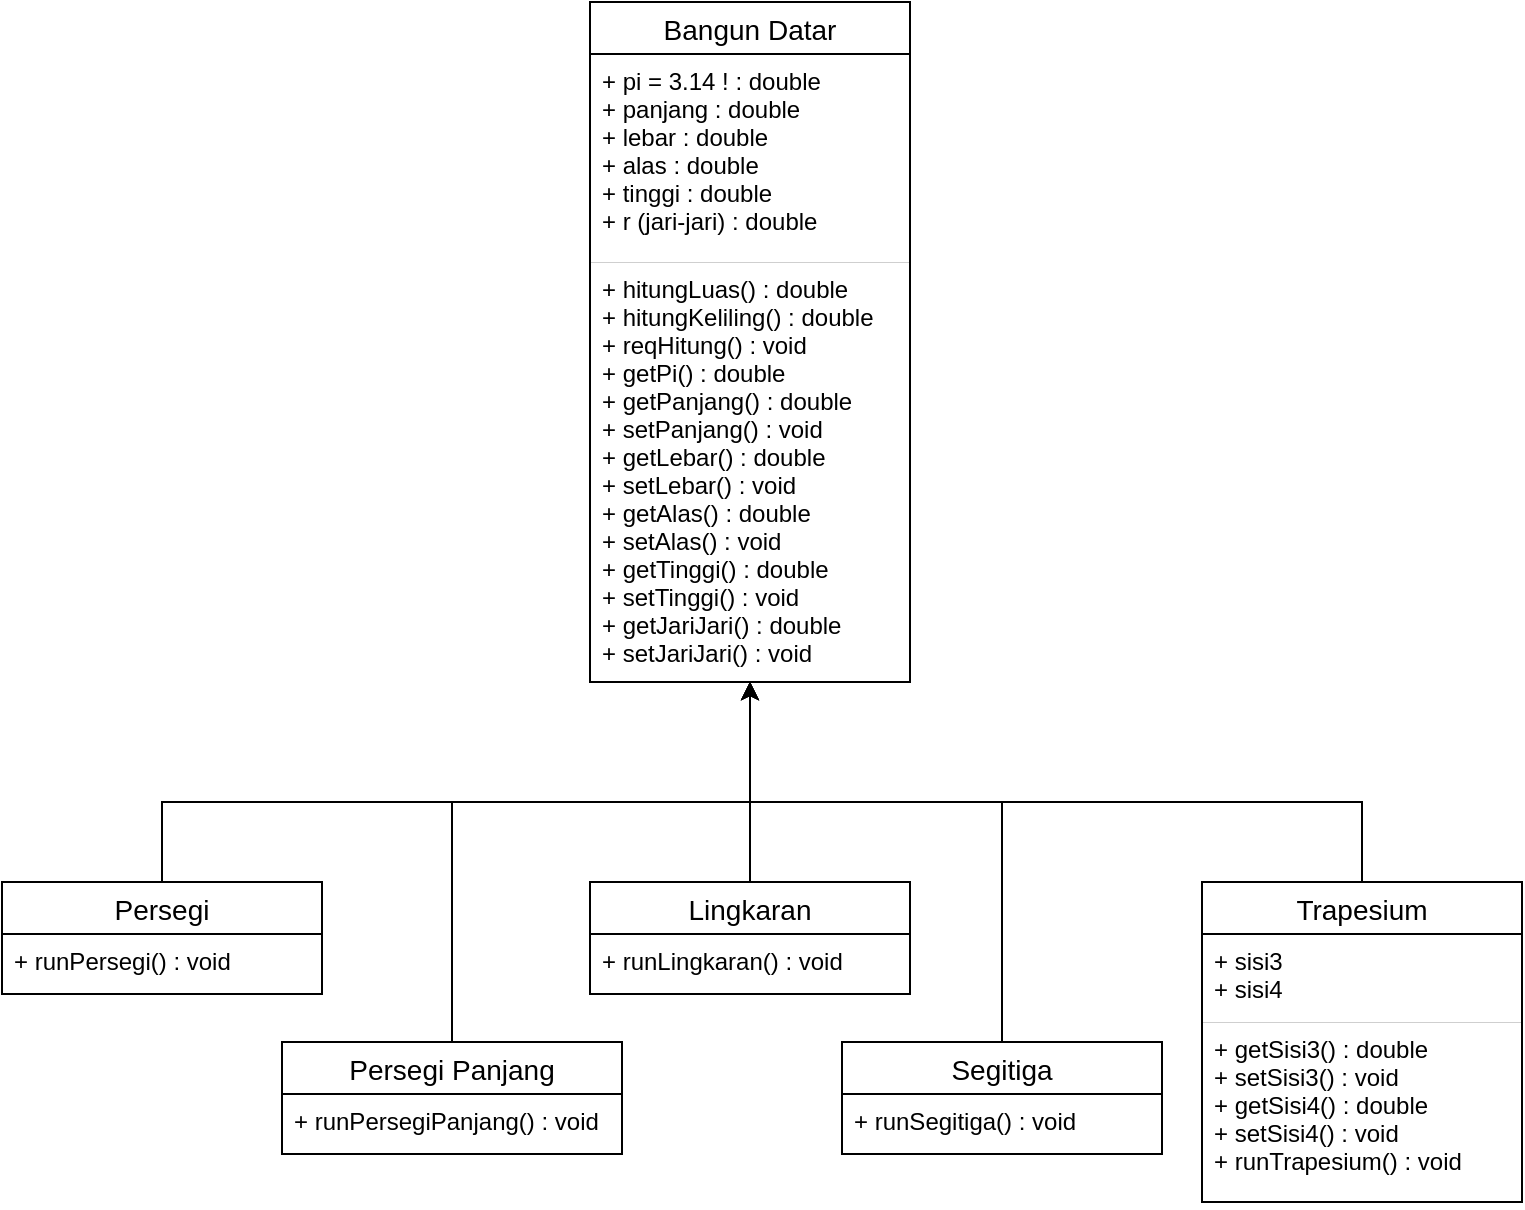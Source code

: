 <mxfile version="21.1.5" type="device">
  <diagram id="hHTVpbMyZgZEeCaqOQIK" name="Page-1">
    <mxGraphModel dx="533" dy="297" grid="1" gridSize="10" guides="1" tooltips="1" connect="1" arrows="1" fold="1" page="1" pageScale="1" pageWidth="827" pageHeight="1169" math="0" shadow="0">
      <root>
        <mxCell id="0" />
        <mxCell id="1" parent="0" />
        <mxCell id="H6YBJEIekvzOojKNZk-K-5" value="Bangun Datar" style="swimlane;fontStyle=0;childLayout=stackLayout;horizontal=1;startSize=26;horizontalStack=0;resizeParent=1;resizeParentMax=0;resizeLast=0;collapsible=1;marginBottom=0;align=center;fontSize=14;strokeWidth=1;fillColor=default;swimlaneLine=1;glass=0;rounded=0;sketch=0;shadow=0;strokeColor=default;" parent="1" vertex="1">
          <mxGeometry x="334" y="40" width="160" height="340" as="geometry">
            <mxRectangle x="334" y="40" width="130" height="30" as="alternateBounds" />
          </mxGeometry>
        </mxCell>
        <mxCell id="H6YBJEIekvzOojKNZk-K-6" value="+ pi = 3.14 ! : double&#xa;+ panjang : double&#xa;+ lebar : double&#xa;+ alas : double&#xa;+ tinggi : double&#xa;+ r (jari-jari) : double" style="text;strokeColor=default;fillColor=none;spacingLeft=4;spacingRight=4;overflow=hidden;rotatable=0;points=[[0,0.5],[1,0.5]];portConstraint=eastwest;fontSize=12;strokeWidth=0;fillStyle=hatch;sketch=0;shadow=0;glass=0;" parent="H6YBJEIekvzOojKNZk-K-5" vertex="1">
          <mxGeometry y="26" width="160" height="104" as="geometry" />
        </mxCell>
        <mxCell id="H6YBJEIekvzOojKNZk-K-11" value="+ hitungLuas() : double&#xa;+ hitungKeliling() : double&#xa;+ reqHitung() : void&#xa;+ getPi() : double&#xa;+ getPanjang() : double&#xa;+ setPanjang() : void&#xa;+ getLebar() : double&#xa;+ setLebar() : void&#xa;+ getAlas() : double&#xa;+ setAlas() : void&#xa;+ getTinggi() : double&#xa;+ setTinggi() : void&#xa;+ getJariJari() : double&#xa;+ setJariJari() : void" style="text;strokeColor=default;fillColor=none;spacingLeft=4;spacingRight=4;overflow=hidden;rotatable=0;points=[[0,0.5],[1,0.5]];portConstraint=eastwest;fontSize=12;strokeWidth=0;" parent="H6YBJEIekvzOojKNZk-K-5" vertex="1">
          <mxGeometry y="130" width="160" height="210" as="geometry" />
        </mxCell>
        <mxCell id="H6YBJEIekvzOojKNZk-K-42" style="edgeStyle=orthogonalEdgeStyle;rounded=0;orthogonalLoop=1;jettySize=auto;html=1;" parent="1" source="H6YBJEIekvzOojKNZk-K-12" target="H6YBJEIekvzOojKNZk-K-11" edge="1">
          <mxGeometry relative="1" as="geometry">
            <Array as="points">
              <mxPoint x="120" y="440" />
              <mxPoint x="414" y="440" />
            </Array>
          </mxGeometry>
        </mxCell>
        <mxCell id="H6YBJEIekvzOojKNZk-K-12" value="Persegi" style="swimlane;fontStyle=0;childLayout=stackLayout;horizontal=1;startSize=26;horizontalStack=0;resizeParent=1;resizeParentMax=0;resizeLast=0;collapsible=1;marginBottom=0;align=center;fontSize=14;rounded=0;shadow=0;glass=0;sketch=0;fillStyle=auto;strokeColor=default;strokeWidth=1;fillColor=default;swimlaneLine=1;" parent="1" vertex="1">
          <mxGeometry x="40" y="480" width="160" height="56" as="geometry" />
        </mxCell>
        <mxCell id="H6YBJEIekvzOojKNZk-K-13" value="+ runPersegi() : void" style="text;strokeColor=default;fillColor=none;spacingLeft=4;spacingRight=4;overflow=hidden;rotatable=0;points=[[0,0.5],[1,0.5]];portConstraint=eastwest;fontSize=12;rounded=0;shadow=0;glass=0;sketch=0;fillStyle=auto;strokeWidth=0;" parent="H6YBJEIekvzOojKNZk-K-12" vertex="1">
          <mxGeometry y="26" width="160" height="30" as="geometry" />
        </mxCell>
        <mxCell id="H6YBJEIekvzOojKNZk-K-46" style="edgeStyle=orthogonalEdgeStyle;rounded=0;orthogonalLoop=1;jettySize=auto;html=1;" parent="1" source="H6YBJEIekvzOojKNZk-K-20" target="H6YBJEIekvzOojKNZk-K-11" edge="1">
          <mxGeometry relative="1" as="geometry">
            <Array as="points">
              <mxPoint x="265" y="440" />
              <mxPoint x="414" y="440" />
            </Array>
          </mxGeometry>
        </mxCell>
        <mxCell id="H6YBJEIekvzOojKNZk-K-20" value="Persegi Panjang" style="swimlane;fontStyle=0;childLayout=stackLayout;horizontal=1;startSize=26;horizontalStack=0;resizeParent=1;resizeParentMax=0;resizeLast=0;collapsible=1;marginBottom=0;align=center;fontSize=14;rounded=0;shadow=0;glass=0;sketch=0;fillStyle=auto;strokeColor=default;strokeWidth=1;fillColor=default;swimlaneLine=1;" parent="1" vertex="1">
          <mxGeometry x="180" y="560" width="170" height="56" as="geometry" />
        </mxCell>
        <mxCell id="H6YBJEIekvzOojKNZk-K-21" value="+ runPersegiPanjang() : void" style="text;strokeColor=default;fillColor=none;spacingLeft=4;spacingRight=4;overflow=hidden;rotatable=0;points=[[0,0.5],[1,0.5]];portConstraint=eastwest;fontSize=12;rounded=0;shadow=0;glass=0;sketch=0;fillStyle=auto;strokeWidth=0;align=left;" parent="H6YBJEIekvzOojKNZk-K-20" vertex="1">
          <mxGeometry y="26" width="170" height="30" as="geometry" />
        </mxCell>
        <mxCell id="H6YBJEIekvzOojKNZk-K-45" value="" style="edgeStyle=orthogonalEdgeStyle;rounded=0;orthogonalLoop=1;jettySize=auto;html=1;" parent="1" source="H6YBJEIekvzOojKNZk-K-24" target="H6YBJEIekvzOojKNZk-K-11" edge="1">
          <mxGeometry relative="1" as="geometry">
            <Array as="points">
              <mxPoint x="414" y="440" />
              <mxPoint x="414" y="440" />
            </Array>
          </mxGeometry>
        </mxCell>
        <mxCell id="H6YBJEIekvzOojKNZk-K-24" value="Lingkaran" style="swimlane;fontStyle=0;childLayout=stackLayout;horizontal=1;startSize=26;horizontalStack=0;resizeParent=1;resizeParentMax=0;resizeLast=0;collapsible=1;marginBottom=0;align=center;fontSize=14;rounded=0;shadow=0;glass=0;sketch=0;fillStyle=auto;strokeColor=default;strokeWidth=1;fillColor=default;swimlaneLine=1;" parent="1" vertex="1">
          <mxGeometry x="334" y="480" width="160" height="56" as="geometry" />
        </mxCell>
        <mxCell id="H6YBJEIekvzOojKNZk-K-25" value="+ runLingkaran() : void" style="text;strokeColor=default;fillColor=none;spacingLeft=4;spacingRight=4;overflow=hidden;rotatable=0;points=[[0,0.5],[1,0.5]];portConstraint=eastwest;fontSize=12;rounded=0;shadow=0;glass=0;sketch=0;fillStyle=auto;strokeWidth=0;" parent="H6YBJEIekvzOojKNZk-K-24" vertex="1">
          <mxGeometry y="26" width="160" height="30" as="geometry" />
        </mxCell>
        <mxCell id="H6YBJEIekvzOojKNZk-K-47" style="edgeStyle=orthogonalEdgeStyle;rounded=0;orthogonalLoop=1;jettySize=auto;html=1;" parent="1" source="H6YBJEIekvzOojKNZk-K-26" target="H6YBJEIekvzOojKNZk-K-11" edge="1">
          <mxGeometry relative="1" as="geometry">
            <Array as="points">
              <mxPoint x="540" y="440" />
              <mxPoint x="414" y="440" />
            </Array>
          </mxGeometry>
        </mxCell>
        <mxCell id="H6YBJEIekvzOojKNZk-K-26" value="Segitiga" style="swimlane;fontStyle=0;childLayout=stackLayout;horizontal=1;startSize=26;horizontalStack=0;resizeParent=1;resizeParentMax=0;resizeLast=0;collapsible=1;marginBottom=0;align=center;fontSize=14;rounded=0;shadow=0;glass=0;sketch=0;fillStyle=auto;strokeColor=default;strokeWidth=1;fillColor=default;swimlaneLine=1;" parent="1" vertex="1">
          <mxGeometry x="460" y="560" width="160" height="56" as="geometry" />
        </mxCell>
        <mxCell id="H6YBJEIekvzOojKNZk-K-27" value="+ runSegitiga() : void" style="text;strokeColor=default;fillColor=none;spacingLeft=4;spacingRight=4;overflow=hidden;rotatable=0;points=[[0,0.5],[1,0.5]];portConstraint=eastwest;fontSize=12;rounded=0;shadow=0;glass=0;sketch=0;fillStyle=auto;strokeWidth=0;" parent="H6YBJEIekvzOojKNZk-K-26" vertex="1">
          <mxGeometry y="26" width="160" height="30" as="geometry" />
        </mxCell>
        <mxCell id="H6YBJEIekvzOojKNZk-K-52" style="edgeStyle=orthogonalEdgeStyle;rounded=0;orthogonalLoop=1;jettySize=auto;html=1;" parent="1" source="H6YBJEIekvzOojKNZk-K-28" target="H6YBJEIekvzOojKNZk-K-11" edge="1">
          <mxGeometry relative="1" as="geometry">
            <Array as="points">
              <mxPoint x="720" y="440" />
              <mxPoint x="414" y="440" />
            </Array>
          </mxGeometry>
        </mxCell>
        <mxCell id="H6YBJEIekvzOojKNZk-K-28" value="Trapesium" style="swimlane;fontStyle=0;childLayout=stackLayout;horizontal=1;startSize=26;horizontalStack=0;resizeParent=1;resizeParentMax=0;resizeLast=0;collapsible=1;marginBottom=0;align=center;fontSize=14;rounded=0;shadow=0;glass=0;sketch=0;fillStyle=auto;strokeColor=default;strokeWidth=1;fillColor=default;swimlaneLine=1;" parent="1" vertex="1">
          <mxGeometry x="640" y="480" width="160" height="160" as="geometry" />
        </mxCell>
        <mxCell id="H6YBJEIekvzOojKNZk-K-29" value="+ sisi3&#xa;+ sisi4" style="text;strokeColor=default;fillColor=none;spacingLeft=4;spacingRight=4;overflow=hidden;rotatable=0;points=[[0,0.5],[1,0.5]];portConstraint=eastwest;fontSize=12;rounded=0;shadow=0;glass=0;sketch=0;fillStyle=auto;strokeWidth=0;" parent="H6YBJEIekvzOojKNZk-K-28" vertex="1">
          <mxGeometry y="26" width="160" height="44" as="geometry" />
        </mxCell>
        <mxCell id="H6YBJEIekvzOojKNZk-K-30" value="+ getSisi3() : double&#xa;+ setSisi3() : void&#xa;+ getSisi4() : double&#xa;+ setSisi4() : void&#xa;+ runTrapesium() : void" style="text;strokeColor=default;fillColor=none;spacingLeft=4;spacingRight=4;overflow=hidden;rotatable=0;points=[[0,0.5],[1,0.5]];portConstraint=eastwest;fontSize=12;rounded=0;shadow=0;glass=0;sketch=0;fillStyle=auto;strokeWidth=0;" parent="H6YBJEIekvzOojKNZk-K-28" vertex="1">
          <mxGeometry y="70" width="160" height="90" as="geometry" />
        </mxCell>
      </root>
    </mxGraphModel>
  </diagram>
</mxfile>

